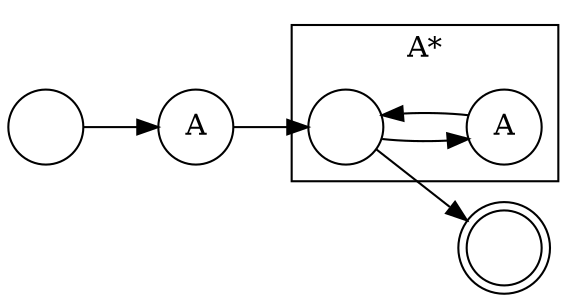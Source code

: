 digraph G {
  node [shape=circle]
  rankdir=LR
  
  s1 [label=""]
  A1 [label=A]
  
  s1 -> A1
  A1 -> s2

  subgraph cluster1 {
    label="A*"
    
    s2 [label=""]
    A2 [label=A]
    
    s2 -> A2
    A2 -> s2
  }
  
  s2 -> accept

  accept [label="", shape=doublecircle]
}
